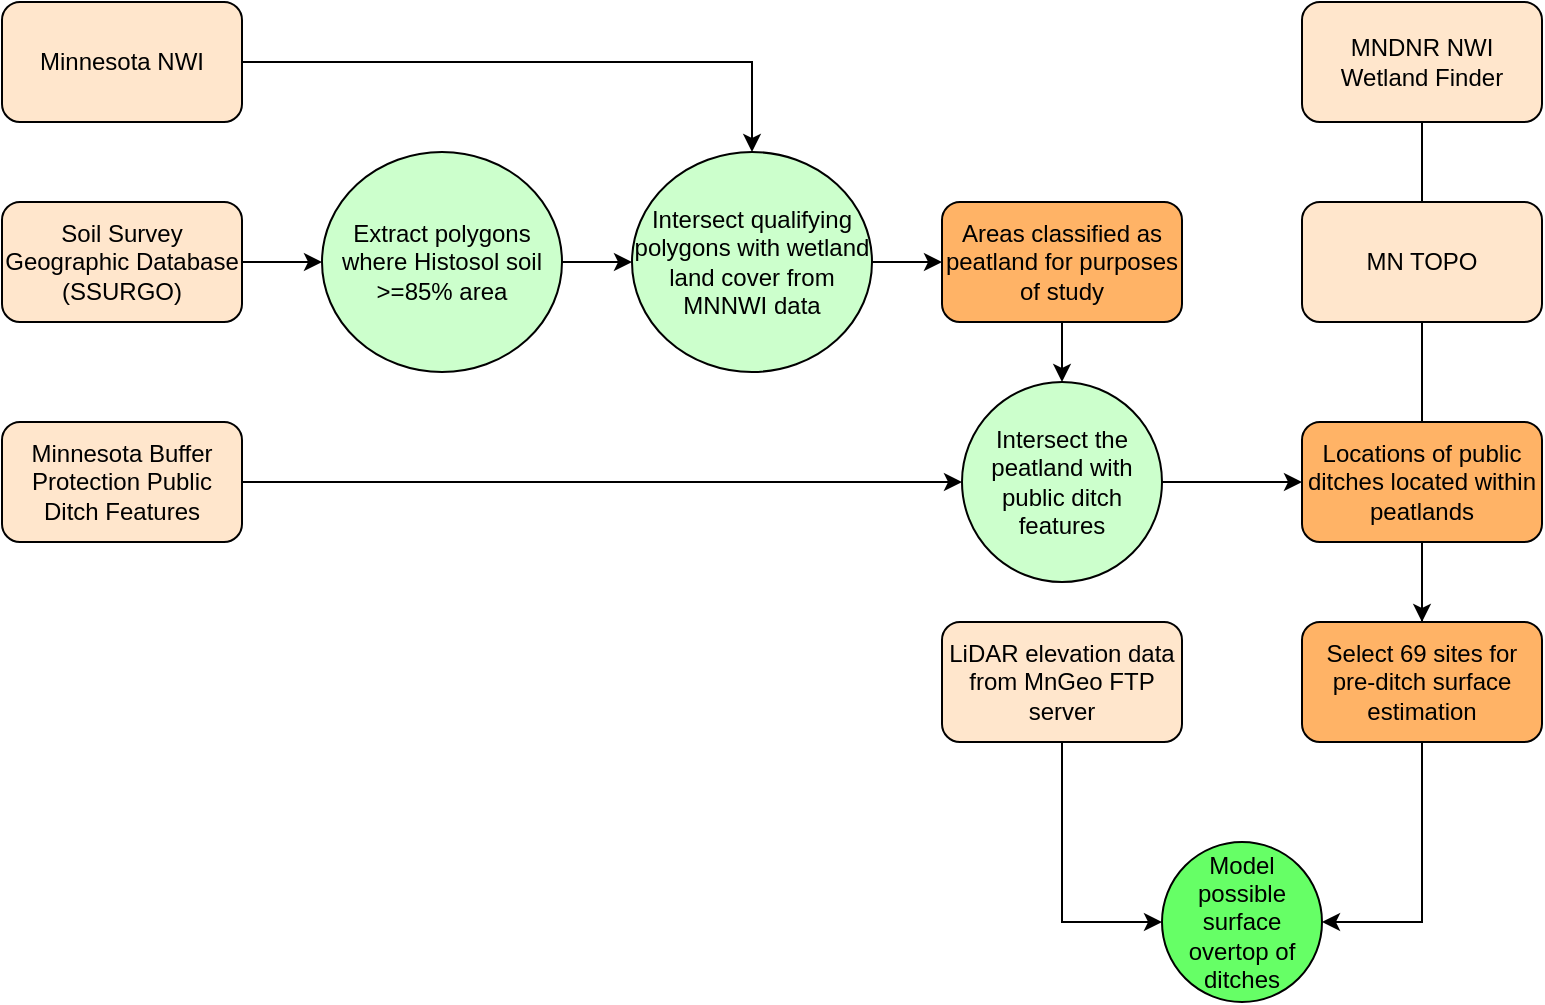 <mxfile version="26.1.1">
  <diagram name="Page-1" id="PaJXEDbQZSX089HYSXim">
    <mxGraphModel dx="1236" dy="565" grid="1" gridSize="10" guides="1" tooltips="1" connect="1" arrows="1" fold="1" page="1" pageScale="1" pageWidth="850" pageHeight="1100" math="0" shadow="0">
      <root>
        <mxCell id="0" />
        <mxCell id="1" parent="0" />
        <mxCell id="ARynIM5nl8zsYz3yVap9-9" style="edgeStyle=orthogonalEdgeStyle;rounded=0;orthogonalLoop=1;jettySize=auto;html=1;entryX=0.5;entryY=0;entryDx=0;entryDy=0;" edge="1" parent="1" source="ARynIM5nl8zsYz3yVap9-1" target="ARynIM5nl8zsYz3yVap9-7">
          <mxGeometry relative="1" as="geometry" />
        </mxCell>
        <mxCell id="ARynIM5nl8zsYz3yVap9-1" value="Minnesota NWI" style="rounded=1;whiteSpace=wrap;html=1;fillColor=#FFE6CC;" vertex="1" parent="1">
          <mxGeometry x="50" y="50" width="120" height="60" as="geometry" />
        </mxCell>
        <mxCell id="ARynIM5nl8zsYz3yVap9-6" value="" style="edgeStyle=orthogonalEdgeStyle;rounded=0;orthogonalLoop=1;jettySize=auto;html=1;" edge="1" parent="1" source="ARynIM5nl8zsYz3yVap9-2" target="ARynIM5nl8zsYz3yVap9-5">
          <mxGeometry relative="1" as="geometry" />
        </mxCell>
        <mxCell id="ARynIM5nl8zsYz3yVap9-2" value="Soil Survey Geographic Database (SSURGO)" style="rounded=1;whiteSpace=wrap;html=1;fillColor=#FFE6CC;" vertex="1" parent="1">
          <mxGeometry x="50" y="150" width="120" height="60" as="geometry" />
        </mxCell>
        <mxCell id="ARynIM5nl8zsYz3yVap9-8" value="" style="edgeStyle=orthogonalEdgeStyle;rounded=0;orthogonalLoop=1;jettySize=auto;html=1;" edge="1" parent="1" source="ARynIM5nl8zsYz3yVap9-5" target="ARynIM5nl8zsYz3yVap9-7">
          <mxGeometry relative="1" as="geometry" />
        </mxCell>
        <mxCell id="ARynIM5nl8zsYz3yVap9-5" value="Extract polygons where Histosol soil &amp;gt;=85% area" style="ellipse;whiteSpace=wrap;html=1;rounded=1;fillColor=#CCFFCC;" vertex="1" parent="1">
          <mxGeometry x="210" y="125" width="120" height="110" as="geometry" />
        </mxCell>
        <mxCell id="ARynIM5nl8zsYz3yVap9-11" value="" style="edgeStyle=orthogonalEdgeStyle;rounded=0;orthogonalLoop=1;jettySize=auto;html=1;" edge="1" parent="1" source="ARynIM5nl8zsYz3yVap9-7" target="ARynIM5nl8zsYz3yVap9-10">
          <mxGeometry relative="1" as="geometry" />
        </mxCell>
        <mxCell id="ARynIM5nl8zsYz3yVap9-7" value="Intersect qualifying polygons with wetland land cover from MNNWI data" style="ellipse;whiteSpace=wrap;html=1;rounded=1;fillColor=#CCFFCC;" vertex="1" parent="1">
          <mxGeometry x="365" y="125" width="120" height="110" as="geometry" />
        </mxCell>
        <mxCell id="ARynIM5nl8zsYz3yVap9-15" style="edgeStyle=orthogonalEdgeStyle;rounded=0;orthogonalLoop=1;jettySize=auto;html=1;" edge="1" parent="1" source="ARynIM5nl8zsYz3yVap9-10" target="ARynIM5nl8zsYz3yVap9-13">
          <mxGeometry relative="1" as="geometry" />
        </mxCell>
        <mxCell id="ARynIM5nl8zsYz3yVap9-10" value="Areas classified as peatland for purposes of study" style="rounded=1;whiteSpace=wrap;html=1;fillColor=#FFB366;" vertex="1" parent="1">
          <mxGeometry x="520" y="150" width="120" height="60" as="geometry" />
        </mxCell>
        <mxCell id="ARynIM5nl8zsYz3yVap9-14" value="" style="edgeStyle=orthogonalEdgeStyle;rounded=0;orthogonalLoop=1;jettySize=auto;html=1;" edge="1" parent="1" source="ARynIM5nl8zsYz3yVap9-12" target="ARynIM5nl8zsYz3yVap9-13">
          <mxGeometry relative="1" as="geometry" />
        </mxCell>
        <mxCell id="ARynIM5nl8zsYz3yVap9-12" value="Minnesota Buffer Protection Public Ditch Features" style="rounded=1;whiteSpace=wrap;html=1;fillColor=#FFE6CC;" vertex="1" parent="1">
          <mxGeometry x="50" y="260" width="120" height="60" as="geometry" />
        </mxCell>
        <mxCell id="ARynIM5nl8zsYz3yVap9-17" value="" style="edgeStyle=orthogonalEdgeStyle;rounded=0;orthogonalLoop=1;jettySize=auto;html=1;" edge="1" parent="1" source="ARynIM5nl8zsYz3yVap9-13" target="ARynIM5nl8zsYz3yVap9-16">
          <mxGeometry relative="1" as="geometry" />
        </mxCell>
        <mxCell id="ARynIM5nl8zsYz3yVap9-13" value="Intersect the peatland with public ditch features" style="ellipse;whiteSpace=wrap;html=1;rounded=1;fillColor=#CCFFCC;" vertex="1" parent="1">
          <mxGeometry x="530" y="240" width="100" height="100" as="geometry" />
        </mxCell>
        <mxCell id="ARynIM5nl8zsYz3yVap9-18" value="MNDNR NWI Wetland Finder" style="rounded=1;whiteSpace=wrap;html=1;fillColor=#FFE6CC;" vertex="1" parent="1">
          <mxGeometry x="700" y="50" width="120" height="60" as="geometry" />
        </mxCell>
        <mxCell id="ARynIM5nl8zsYz3yVap9-20" value="" style="endArrow=none;html=1;rounded=0;entryX=0.5;entryY=1;entryDx=0;entryDy=0;" edge="1" parent="1" target="ARynIM5nl8zsYz3yVap9-18">
          <mxGeometry width="50" height="50" relative="1" as="geometry">
            <mxPoint x="760" y="360" as="sourcePoint" />
            <mxPoint x="450" y="270" as="targetPoint" />
          </mxGeometry>
        </mxCell>
        <mxCell id="ARynIM5nl8zsYz3yVap9-19" value="MN TOPO" style="rounded=1;whiteSpace=wrap;html=1;fillColor=#FFE6CC;" vertex="1" parent="1">
          <mxGeometry x="700" y="150" width="120" height="60" as="geometry" />
        </mxCell>
        <mxCell id="ARynIM5nl8zsYz3yVap9-16" value="Locations of public ditches located within peatlands" style="whiteSpace=wrap;html=1;rounded=1;fillColor=#FFB366;" vertex="1" parent="1">
          <mxGeometry x="700" y="260" width="120" height="60" as="geometry" />
        </mxCell>
        <mxCell id="ARynIM5nl8zsYz3yVap9-21" value="" style="endArrow=classic;html=1;rounded=0;exitX=0.5;exitY=1;exitDx=0;exitDy=0;" edge="1" parent="1" source="ARynIM5nl8zsYz3yVap9-16">
          <mxGeometry width="50" height="50" relative="1" as="geometry">
            <mxPoint x="400" y="320" as="sourcePoint" />
            <mxPoint x="760" y="360" as="targetPoint" />
          </mxGeometry>
        </mxCell>
        <mxCell id="ARynIM5nl8zsYz3yVap9-26" style="edgeStyle=orthogonalEdgeStyle;rounded=0;orthogonalLoop=1;jettySize=auto;html=1;entryX=1;entryY=0.5;entryDx=0;entryDy=0;" edge="1" parent="1" source="ARynIM5nl8zsYz3yVap9-22" target="ARynIM5nl8zsYz3yVap9-24">
          <mxGeometry relative="1" as="geometry" />
        </mxCell>
        <mxCell id="ARynIM5nl8zsYz3yVap9-22" value="Select 69 sites for pre-ditch surface estimation" style="rounded=1;whiteSpace=wrap;html=1;fillColor=#FFB366;" vertex="1" parent="1">
          <mxGeometry x="700" y="360" width="120" height="60" as="geometry" />
        </mxCell>
        <mxCell id="ARynIM5nl8zsYz3yVap9-25" style="edgeStyle=orthogonalEdgeStyle;rounded=0;orthogonalLoop=1;jettySize=auto;html=1;entryX=0;entryY=0.5;entryDx=0;entryDy=0;" edge="1" parent="1" source="ARynIM5nl8zsYz3yVap9-23" target="ARynIM5nl8zsYz3yVap9-24">
          <mxGeometry relative="1" as="geometry" />
        </mxCell>
        <mxCell id="ARynIM5nl8zsYz3yVap9-23" value="LiDAR elevation data from MnGeo FTP server" style="rounded=1;whiteSpace=wrap;html=1;fillColor=#FFE6CC;" vertex="1" parent="1">
          <mxGeometry x="520" y="360" width="120" height="60" as="geometry" />
        </mxCell>
        <mxCell id="ARynIM5nl8zsYz3yVap9-24" value="Model possible surface overtop of ditches" style="ellipse;whiteSpace=wrap;html=1;aspect=fixed;fillColor=#66FF66;" vertex="1" parent="1">
          <mxGeometry x="630" y="470" width="80" height="80" as="geometry" />
        </mxCell>
      </root>
    </mxGraphModel>
  </diagram>
</mxfile>
